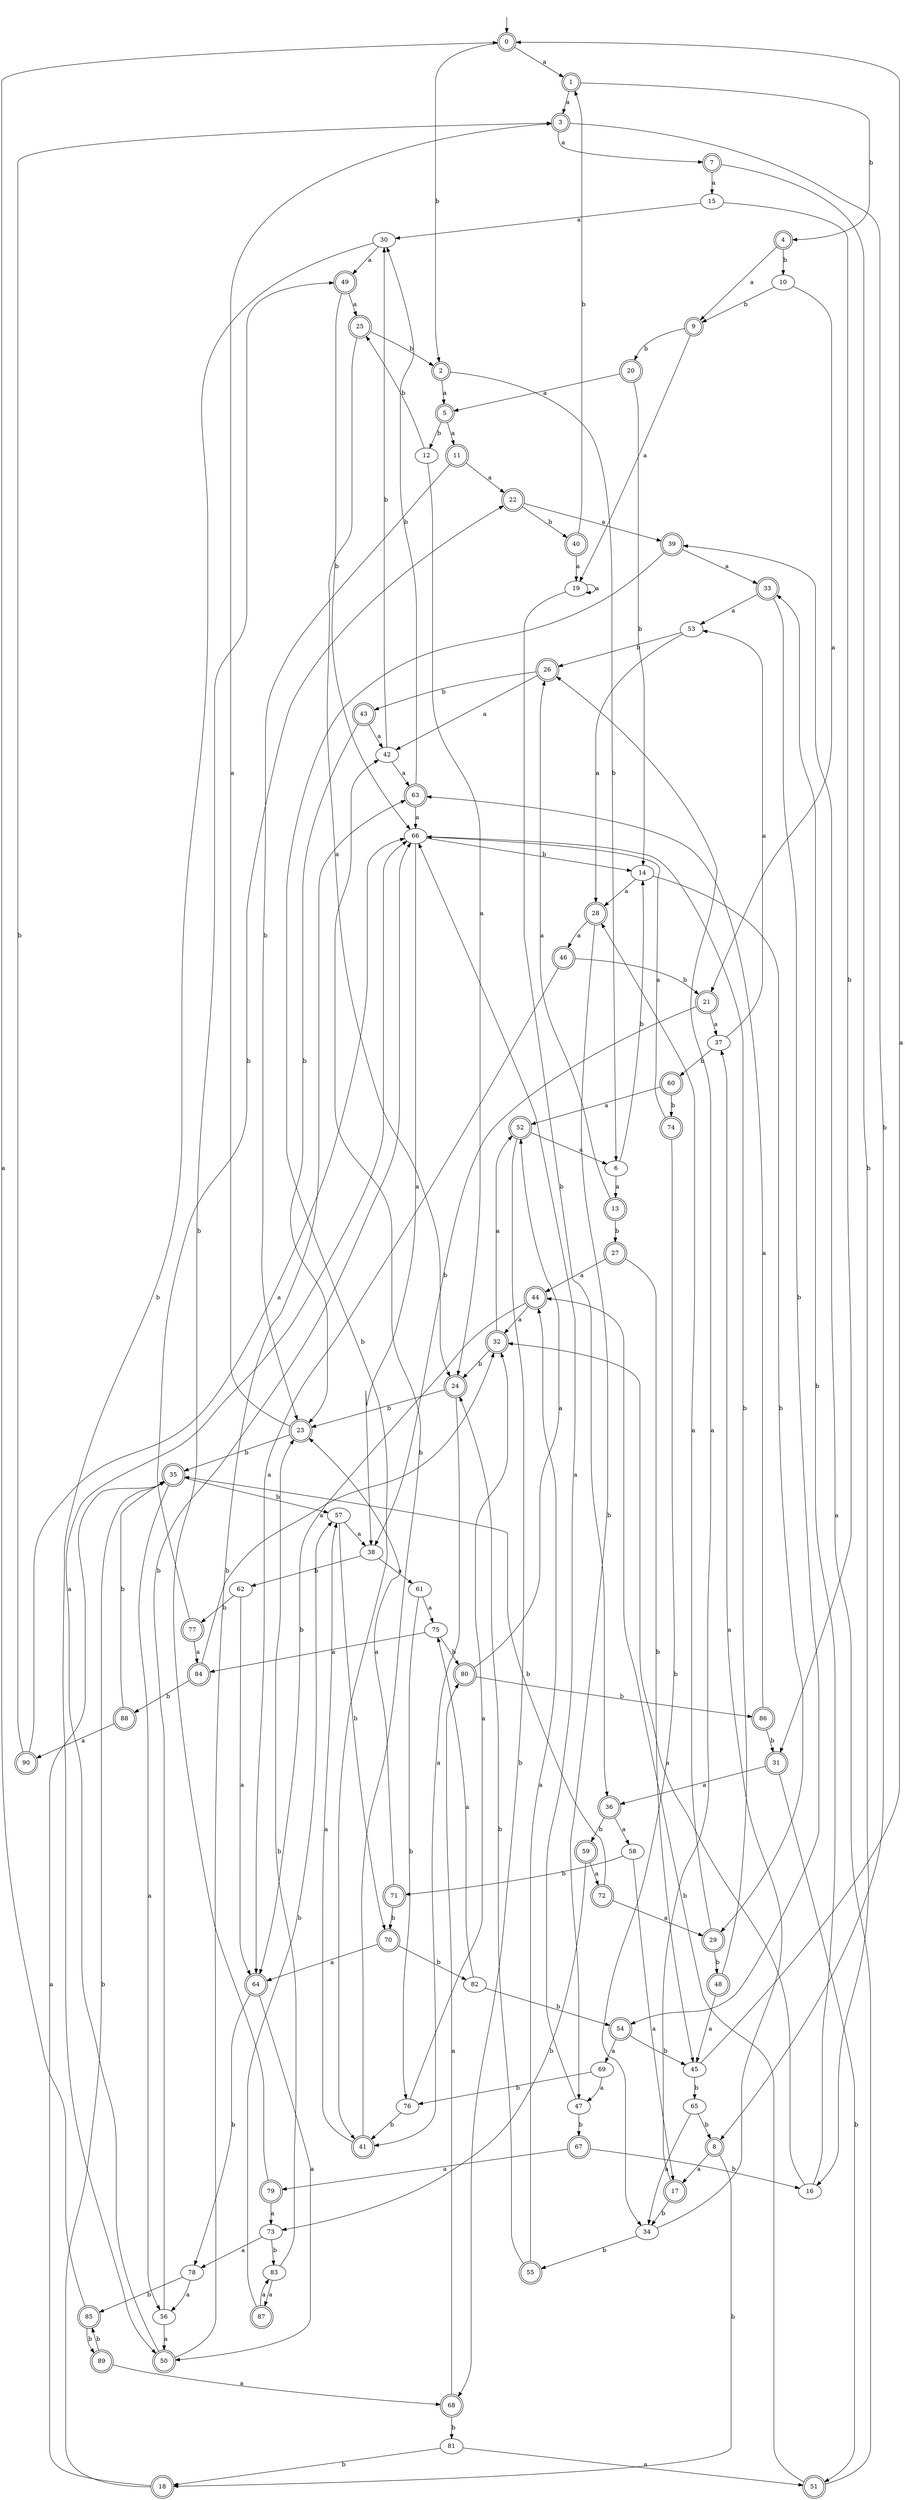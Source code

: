 digraph RandomDFA {
  __start0 [label="", shape=none];
  __start0 -> 0 [label=""];
  0 [shape=circle] [shape=doublecircle]
  0 -> 1 [label="a"]
  0 -> 2 [label="b"]
  1 [shape=doublecircle]
  1 -> 3 [label="a"]
  1 -> 4 [label="b"]
  2 [shape=doublecircle]
  2 -> 5 [label="a"]
  2 -> 6 [label="b"]
  3 [shape=doublecircle]
  3 -> 7 [label="a"]
  3 -> 8 [label="b"]
  4 [shape=doublecircle]
  4 -> 9 [label="a"]
  4 -> 10 [label="b"]
  5 [shape=doublecircle]
  5 -> 11 [label="a"]
  5 -> 12 [label="b"]
  6
  6 -> 13 [label="a"]
  6 -> 14 [label="b"]
  7 [shape=doublecircle]
  7 -> 15 [label="a"]
  7 -> 16 [label="b"]
  8 [shape=doublecircle]
  8 -> 17 [label="a"]
  8 -> 18 [label="b"]
  9 [shape=doublecircle]
  9 -> 19 [label="a"]
  9 -> 20 [label="b"]
  10
  10 -> 21 [label="a"]
  10 -> 9 [label="b"]
  11 [shape=doublecircle]
  11 -> 22 [label="a"]
  11 -> 23 [label="b"]
  12
  12 -> 24 [label="a"]
  12 -> 25 [label="b"]
  13 [shape=doublecircle]
  13 -> 26 [label="a"]
  13 -> 27 [label="b"]
  14
  14 -> 28 [label="a"]
  14 -> 29 [label="b"]
  15
  15 -> 30 [label="a"]
  15 -> 31 [label="b"]
  16
  16 -> 32 [label="a"]
  16 -> 33 [label="b"]
  17 [shape=doublecircle]
  17 -> 26 [label="a"]
  17 -> 34 [label="b"]
  18 [shape=doublecircle]
  18 -> 35 [label="a"]
  18 -> 35 [label="b"]
  19
  19 -> 19 [label="a"]
  19 -> 36 [label="b"]
  20 [shape=doublecircle]
  20 -> 5 [label="a"]
  20 -> 14 [label="b"]
  21 [shape=doublecircle]
  21 -> 37 [label="a"]
  21 -> 38 [label="b"]
  22 [shape=doublecircle]
  22 -> 39 [label="a"]
  22 -> 40 [label="b"]
  23 [shape=doublecircle]
  23 -> 3 [label="a"]
  23 -> 35 [label="b"]
  24 [shape=doublecircle]
  24 -> 41 [label="a"]
  24 -> 23 [label="b"]
  25 [shape=doublecircle]
  25 -> 24 [label="a"]
  25 -> 2 [label="b"]
  26 [shape=doublecircle]
  26 -> 42 [label="a"]
  26 -> 43 [label="b"]
  27 [shape=doublecircle]
  27 -> 44 [label="a"]
  27 -> 45 [label="b"]
  28 [shape=doublecircle]
  28 -> 46 [label="a"]
  28 -> 47 [label="b"]
  29 [shape=doublecircle]
  29 -> 28 [label="a"]
  29 -> 48 [label="b"]
  30
  30 -> 49 [label="a"]
  30 -> 50 [label="b"]
  31 [shape=doublecircle]
  31 -> 36 [label="a"]
  31 -> 51 [label="b"]
  32 [shape=doublecircle]
  32 -> 52 [label="a"]
  32 -> 24 [label="b"]
  33 [shape=doublecircle]
  33 -> 53 [label="a"]
  33 -> 54 [label="b"]
  34
  34 -> 37 [label="a"]
  34 -> 55 [label="b"]
  35 [shape=doublecircle]
  35 -> 56 [label="a"]
  35 -> 57 [label="b"]
  36 [shape=doublecircle]
  36 -> 58 [label="a"]
  36 -> 59 [label="b"]
  37
  37 -> 53 [label="a"]
  37 -> 60 [label="b"]
  38
  38 -> 61 [label="a"]
  38 -> 62 [label="b"]
  39 [shape=doublecircle]
  39 -> 33 [label="a"]
  39 -> 41 [label="b"]
  40 [shape=doublecircle]
  40 -> 19 [label="a"]
  40 -> 1 [label="b"]
  41 [shape=doublecircle]
  41 -> 57 [label="a"]
  41 -> 42 [label="b"]
  42
  42 -> 63 [label="a"]
  42 -> 30 [label="b"]
  43 [shape=doublecircle]
  43 -> 42 [label="a"]
  43 -> 23 [label="b"]
  44 [shape=doublecircle]
  44 -> 32 [label="a"]
  44 -> 64 [label="b"]
  45
  45 -> 0 [label="a"]
  45 -> 65 [label="b"]
  46 [shape=doublecircle]
  46 -> 64 [label="a"]
  46 -> 21 [label="b"]
  47
  47 -> 66 [label="a"]
  47 -> 67 [label="b"]
  48 [shape=doublecircle]
  48 -> 45 [label="a"]
  48 -> 66 [label="b"]
  49 [shape=doublecircle]
  49 -> 25 [label="a"]
  49 -> 66 [label="b"]
  50 [shape=doublecircle]
  50 -> 66 [label="a"]
  50 -> 63 [label="b"]
  51 [shape=doublecircle]
  51 -> 39 [label="a"]
  51 -> 44 [label="b"]
  52 [shape=doublecircle]
  52 -> 6 [label="a"]
  52 -> 68 [label="b"]
  53
  53 -> 28 [label="a"]
  53 -> 26 [label="b"]
  54 [shape=doublecircle]
  54 -> 69 [label="a"]
  54 -> 45 [label="b"]
  55 [shape=doublecircle]
  55 -> 44 [label="a"]
  55 -> 24 [label="b"]
  56
  56 -> 50 [label="a"]
  56 -> 66 [label="b"]
  57
  57 -> 38 [label="a"]
  57 -> 70 [label="b"]
  58
  58 -> 17 [label="a"]
  58 -> 71 [label="b"]
  59 [shape=doublecircle]
  59 -> 72 [label="a"]
  59 -> 73 [label="b"]
  60 [shape=doublecircle]
  60 -> 52 [label="a"]
  60 -> 74 [label="b"]
  61
  61 -> 75 [label="a"]
  61 -> 76 [label="b"]
  62
  62 -> 64 [label="a"]
  62 -> 77 [label="b"]
  63 [shape=doublecircle]
  63 -> 66 [label="a"]
  63 -> 30 [label="b"]
  64 [shape=doublecircle]
  64 -> 50 [label="a"]
  64 -> 78 [label="b"]
  65
  65 -> 34 [label="a"]
  65 -> 8 [label="b"]
  66
  66 -> 38 [label="a"]
  66 -> 14 [label="b"]
  67 [shape=doublecircle]
  67 -> 79 [label="a"]
  67 -> 16 [label="b"]
  68 [shape=doublecircle]
  68 -> 80 [label="a"]
  68 -> 81 [label="b"]
  69
  69 -> 47 [label="a"]
  69 -> 76 [label="b"]
  70 [shape=doublecircle]
  70 -> 64 [label="a"]
  70 -> 82 [label="b"]
  71 [shape=doublecircle]
  71 -> 23 [label="a"]
  71 -> 70 [label="b"]
  72 [shape=doublecircle]
  72 -> 29 [label="a"]
  72 -> 35 [label="b"]
  73
  73 -> 78 [label="a"]
  73 -> 83 [label="b"]
  74 [shape=doublecircle]
  74 -> 66 [label="a"]
  74 -> 34 [label="b"]
  75
  75 -> 84 [label="a"]
  75 -> 80 [label="b"]
  76
  76 -> 32 [label="a"]
  76 -> 41 [label="b"]
  77 [shape=doublecircle]
  77 -> 84 [label="a"]
  77 -> 22 [label="b"]
  78
  78 -> 56 [label="a"]
  78 -> 85 [label="b"]
  79 [shape=doublecircle]
  79 -> 73 [label="a"]
  79 -> 49 [label="b"]
  80 [shape=doublecircle]
  80 -> 52 [label="a"]
  80 -> 86 [label="b"]
  81
  81 -> 51 [label="a"]
  81 -> 18 [label="b"]
  82
  82 -> 75 [label="a"]
  82 -> 54 [label="b"]
  83
  83 -> 87 [label="a"]
  83 -> 23 [label="b"]
  84 [shape=doublecircle]
  84 -> 32 [label="a"]
  84 -> 88 [label="b"]
  85 [shape=doublecircle]
  85 -> 0 [label="a"]
  85 -> 89 [label="b"]
  86 [shape=doublecircle]
  86 -> 63 [label="a"]
  86 -> 31 [label="b"]
  87 [shape=doublecircle]
  87 -> 83 [label="a"]
  87 -> 57 [label="b"]
  88 [shape=doublecircle]
  88 -> 90 [label="a"]
  88 -> 35 [label="b"]
  89 [shape=doublecircle]
  89 -> 68 [label="a"]
  89 -> 85 [label="b"]
  90 [shape=doublecircle]
  90 -> 66 [label="a"]
  90 -> 3 [label="b"]
}
